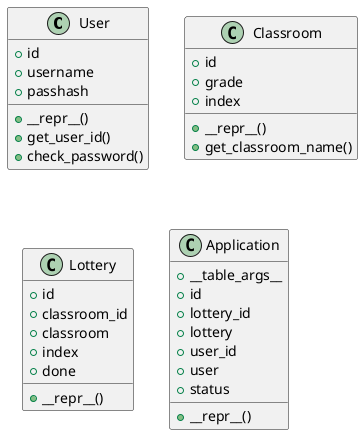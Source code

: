 @startuml

class User {
  + id
  + username
  + passhash
  + __repr__()
  + get_user_id()
  + check_password()
}

class Classroom {
  + id
  + grade
  + index
  + __repr__()
  + get_classroom_name()
}

class Lottery {
  + id
  + classroom_id
  + classroom
  + index
  + done
  + __repr__()
}

class Application {
  + __table_args__
  + id
  + lottery_id
  + lottery
  + user_id
  + user
  + status
  + __repr__()
}

@enduml
